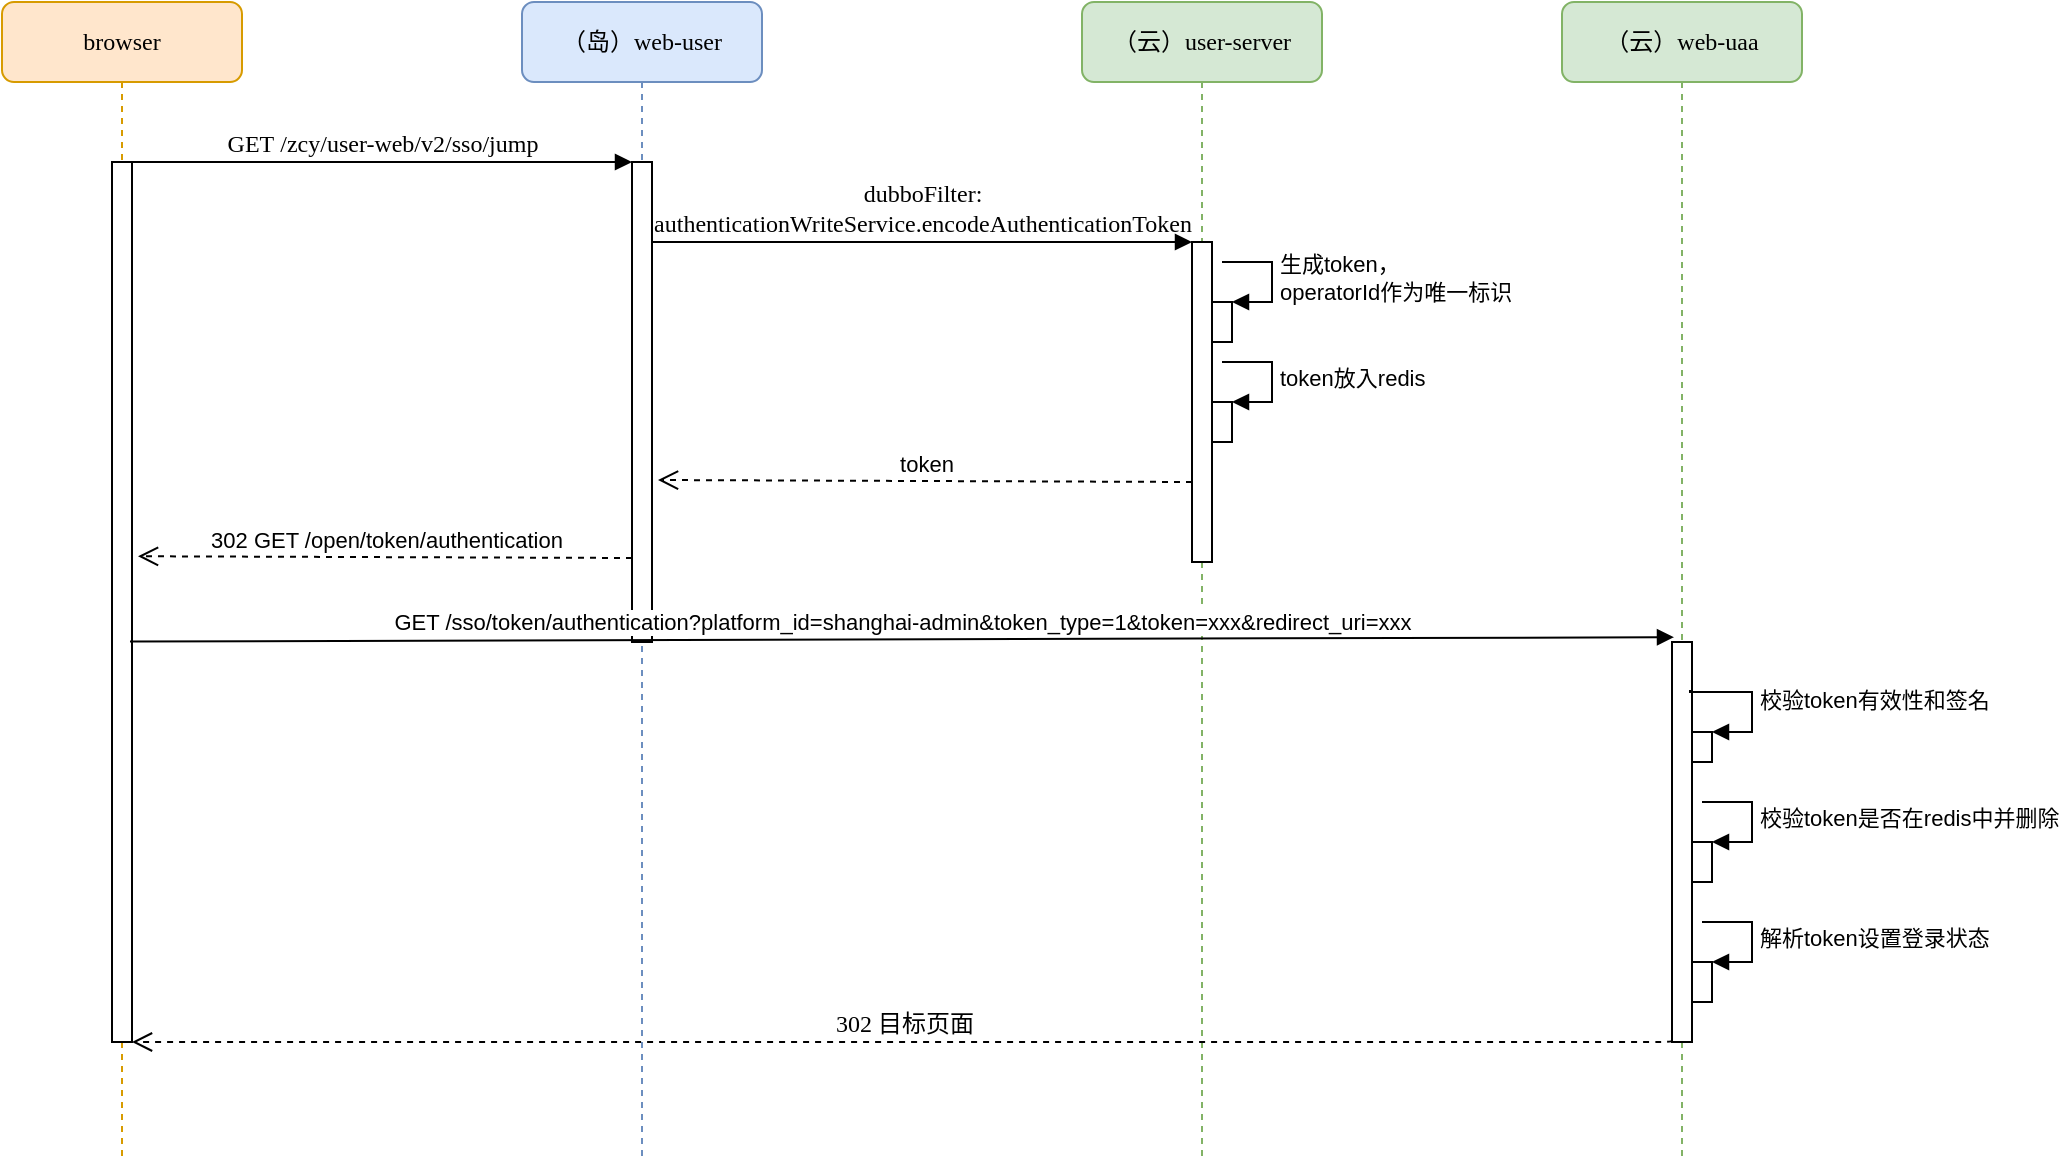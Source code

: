 <mxfile version="13.6.6" type="github">
  <diagram name="Page-1" id="13e1069c-82ec-6db2-03f1-153e76fe0fe0">
    <mxGraphModel dx="2526" dy="826" grid="1" gridSize="10" guides="1" tooltips="1" connect="1" arrows="1" fold="1" page="1" pageScale="1" pageWidth="1100" pageHeight="850" background="#ffffff" math="0" shadow="0">
      <root>
        <mxCell id="0" />
        <mxCell id="1" parent="0" />
        <mxCell id="7baba1c4bc27f4b0-2" value="（岛）web-user" style="shape=umlLifeline;perimeter=lifelinePerimeter;whiteSpace=wrap;html=1;container=1;collapsible=0;recursiveResize=0;outlineConnect=0;rounded=1;shadow=0;comic=0;labelBackgroundColor=none;strokeWidth=1;fontFamily=Verdana;fontSize=12;align=center;fillColor=#dae8fc;strokeColor=#6c8ebf;" parent="1" vertex="1">
          <mxGeometry x="240" y="80" width="120" height="580" as="geometry" />
        </mxCell>
        <mxCell id="7baba1c4bc27f4b0-10" value="" style="html=1;points=[];perimeter=orthogonalPerimeter;rounded=0;shadow=0;comic=0;labelBackgroundColor=none;strokeWidth=1;fontFamily=Verdana;fontSize=12;align=center;" parent="7baba1c4bc27f4b0-2" vertex="1">
          <mxGeometry x="55" y="80" width="10" height="240" as="geometry" />
        </mxCell>
        <mxCell id="7baba1c4bc27f4b0-3" value="（云）user-server" style="shape=umlLifeline;perimeter=lifelinePerimeter;whiteSpace=wrap;html=1;container=1;collapsible=0;recursiveResize=0;outlineConnect=0;rounded=1;shadow=0;comic=0;labelBackgroundColor=none;strokeWidth=1;fontFamily=Verdana;fontSize=12;align=center;fillColor=#d5e8d4;strokeColor=#82b366;" parent="1" vertex="1">
          <mxGeometry x="520" y="80" width="120" height="580" as="geometry" />
        </mxCell>
        <mxCell id="7baba1c4bc27f4b0-13" value="" style="html=1;points=[];perimeter=orthogonalPerimeter;rounded=0;shadow=0;comic=0;labelBackgroundColor=none;strokeWidth=1;fontFamily=Verdana;fontSize=12;align=center;" parent="7baba1c4bc27f4b0-3" vertex="1">
          <mxGeometry x="55" y="120" width="10" height="160" as="geometry" />
        </mxCell>
        <mxCell id="MJEvr3vYb1wuRWDBxQNQ-2" value="" style="html=1;points=[];perimeter=orthogonalPerimeter;" parent="7baba1c4bc27f4b0-3" vertex="1">
          <mxGeometry x="65" y="150" width="10" height="20" as="geometry" />
        </mxCell>
        <mxCell id="MJEvr3vYb1wuRWDBxQNQ-3" value="生成token，&lt;br&gt;operatorId作为唯一标识" style="edgeStyle=orthogonalEdgeStyle;html=1;align=left;spacingLeft=2;endArrow=block;rounded=0;entryX=1;entryY=0;" parent="7baba1c4bc27f4b0-3" target="MJEvr3vYb1wuRWDBxQNQ-2" edge="1">
          <mxGeometry relative="1" as="geometry">
            <mxPoint x="70" y="130" as="sourcePoint" />
            <Array as="points">
              <mxPoint x="95" y="130" />
            </Array>
          </mxGeometry>
        </mxCell>
        <mxCell id="MJEvr3vYb1wuRWDBxQNQ-4" value="" style="html=1;points=[];perimeter=orthogonalPerimeter;" parent="7baba1c4bc27f4b0-3" vertex="1">
          <mxGeometry x="65" y="200" width="10" height="20" as="geometry" />
        </mxCell>
        <mxCell id="MJEvr3vYb1wuRWDBxQNQ-5" value="token放入redis" style="edgeStyle=orthogonalEdgeStyle;html=1;align=left;spacingLeft=2;endArrow=block;rounded=0;entryX=1;entryY=0;" parent="7baba1c4bc27f4b0-3" target="MJEvr3vYb1wuRWDBxQNQ-4" edge="1">
          <mxGeometry relative="1" as="geometry">
            <mxPoint x="70" y="180" as="sourcePoint" />
            <Array as="points">
              <mxPoint x="95" y="180" />
            </Array>
          </mxGeometry>
        </mxCell>
        <mxCell id="7baba1c4bc27f4b0-4" value="（云）web-uaa" style="shape=umlLifeline;perimeter=lifelinePerimeter;whiteSpace=wrap;html=1;container=1;collapsible=0;recursiveResize=0;outlineConnect=0;rounded=1;shadow=0;comic=0;labelBackgroundColor=none;strokeWidth=1;fontFamily=Verdana;fontSize=12;align=center;fillColor=#d5e8d4;strokeColor=#82b366;" parent="1" vertex="1">
          <mxGeometry x="760" y="80" width="120" height="580" as="geometry" />
        </mxCell>
        <mxCell id="MJEvr3vYb1wuRWDBxQNQ-15" value="" style="html=1;points=[];perimeter=orthogonalPerimeter;" parent="7baba1c4bc27f4b0-4" vertex="1">
          <mxGeometry x="65" y="420" width="10" height="20" as="geometry" />
        </mxCell>
        <mxCell id="7baba1c4bc27f4b0-8" value="browser" style="shape=umlLifeline;perimeter=lifelinePerimeter;whiteSpace=wrap;html=1;container=1;collapsible=0;recursiveResize=0;outlineConnect=0;rounded=1;shadow=0;comic=0;labelBackgroundColor=none;strokeWidth=1;fontFamily=Verdana;fontSize=12;align=center;fillColor=#ffe6cc;strokeColor=#d79b00;" parent="1" vertex="1">
          <mxGeometry x="-20" y="80" width="120" height="580" as="geometry" />
        </mxCell>
        <mxCell id="7baba1c4bc27f4b0-9" value="" style="html=1;points=[];perimeter=orthogonalPerimeter;rounded=0;shadow=0;comic=0;labelBackgroundColor=none;strokeWidth=1;fontFamily=Verdana;fontSize=12;align=center;" parent="7baba1c4bc27f4b0-8" vertex="1">
          <mxGeometry x="55" y="80" width="10" height="440" as="geometry" />
        </mxCell>
        <mxCell id="7baba1c4bc27f4b0-30" value="302 目标页面" style="html=1;verticalAlign=bottom;endArrow=open;dashed=1;endSize=8;labelBackgroundColor=none;fontFamily=Verdana;fontSize=12;edgeStyle=elbowEdgeStyle;elbow=vertical;exitX=0;exitY=0.995;exitDx=0;exitDy=0;exitPerimeter=0;" parent="1" source="MJEvr3vYb1wuRWDBxQNQ-10" target="7baba1c4bc27f4b0-9" edge="1">
          <mxGeometry relative="1" as="geometry">
            <mxPoint x="800" y="626" as="targetPoint" />
            <Array as="points">
              <mxPoint x="570" y="600" />
            </Array>
            <mxPoint x="810" y="600" as="sourcePoint" />
          </mxGeometry>
        </mxCell>
        <mxCell id="7baba1c4bc27f4b0-11" value="GET&amp;nbsp;/zcy/user-web/v2/sso/jump" style="html=1;verticalAlign=bottom;endArrow=block;entryX=0;entryY=0;labelBackgroundColor=none;fontFamily=Verdana;fontSize=12;edgeStyle=elbowEdgeStyle;elbow=vertical;" parent="1" source="7baba1c4bc27f4b0-9" target="7baba1c4bc27f4b0-10" edge="1">
          <mxGeometry relative="1" as="geometry">
            <mxPoint x="220" y="190" as="sourcePoint" />
          </mxGeometry>
        </mxCell>
        <mxCell id="7baba1c4bc27f4b0-14" value="dubboFilter:&lt;br&gt;authenticationWriteService.encodeAuthenticationToken" style="html=1;verticalAlign=bottom;endArrow=block;entryX=0;entryY=0;labelBackgroundColor=none;fontFamily=Verdana;fontSize=12;edgeStyle=elbowEdgeStyle;elbow=vertical;" parent="1" source="7baba1c4bc27f4b0-10" target="7baba1c4bc27f4b0-13" edge="1">
          <mxGeometry relative="1" as="geometry">
            <mxPoint x="370" y="200" as="sourcePoint" />
          </mxGeometry>
        </mxCell>
        <mxCell id="MJEvr3vYb1wuRWDBxQNQ-8" value="token" style="html=1;verticalAlign=bottom;endArrow=open;dashed=1;endSize=8;exitX=0;exitY=0.75;exitDx=0;exitDy=0;exitPerimeter=0;" parent="1" source="7baba1c4bc27f4b0-13" edge="1">
          <mxGeometry relative="1" as="geometry">
            <mxPoint x="570" y="319" as="sourcePoint" />
            <mxPoint x="308" y="319" as="targetPoint" />
          </mxGeometry>
        </mxCell>
        <mxCell id="MJEvr3vYb1wuRWDBxQNQ-9" value="302 GET /open/token/authentication" style="html=1;verticalAlign=bottom;endArrow=open;dashed=1;endSize=8;exitX=0;exitY=0.825;exitDx=0;exitDy=0;exitPerimeter=0;entryX=1.3;entryY=0.448;entryDx=0;entryDy=0;entryPerimeter=0;" parent="1" source="7baba1c4bc27f4b0-10" target="7baba1c4bc27f4b0-9" edge="1">
          <mxGeometry relative="1" as="geometry">
            <mxPoint x="270" y="360" as="sourcePoint" />
            <mxPoint x="110" y="358" as="targetPoint" />
          </mxGeometry>
        </mxCell>
        <mxCell id="MJEvr3vYb1wuRWDBxQNQ-10" value="" style="html=1;points=[];perimeter=orthogonalPerimeter;" parent="1" vertex="1">
          <mxGeometry x="815" y="400" width="10" height="200" as="geometry" />
        </mxCell>
        <mxCell id="MJEvr3vYb1wuRWDBxQNQ-12" value="GET /sso/token/authentication?platform_id=shanghai-admin&amp;amp;token_type=1&amp;amp;token=xxx&amp;amp;redirect_uri=xxx" style="html=1;verticalAlign=bottom;endArrow=block;exitX=0.9;exitY=0.545;exitDx=0;exitDy=0;exitPerimeter=0;entryX=0.1;entryY=-0.012;entryDx=0;entryDy=0;entryPerimeter=0;" parent="1" source="7baba1c4bc27f4b0-9" target="MJEvr3vYb1wuRWDBxQNQ-10" edge="1">
          <mxGeometry width="80" relative="1" as="geometry">
            <mxPoint x="190" y="440" as="sourcePoint" />
            <mxPoint x="810" y="400" as="targetPoint" />
          </mxGeometry>
        </mxCell>
        <mxCell id="MJEvr3vYb1wuRWDBxQNQ-13" value="" style="html=1;points=[];perimeter=orthogonalPerimeter;" parent="1" vertex="1">
          <mxGeometry x="825" y="445" width="10" height="15" as="geometry" />
        </mxCell>
        <mxCell id="MJEvr3vYb1wuRWDBxQNQ-14" value="校验token有效性和签名" style="edgeStyle=orthogonalEdgeStyle;html=1;align=left;spacingLeft=2;endArrow=block;rounded=0;entryX=1;entryY=0;exitX=0.9;exitY=0.12;exitDx=0;exitDy=0;exitPerimeter=0;" parent="1" source="MJEvr3vYb1wuRWDBxQNQ-10" target="MJEvr3vYb1wuRWDBxQNQ-13" edge="1">
          <mxGeometry relative="1" as="geometry">
            <mxPoint x="830" y="425" as="sourcePoint" />
            <Array as="points">
              <mxPoint x="824" y="425" />
              <mxPoint x="855" y="425" />
              <mxPoint x="855" y="445" />
            </Array>
          </mxGeometry>
        </mxCell>
        <mxCell id="MJEvr3vYb1wuRWDBxQNQ-17" value="" style="html=1;points=[];perimeter=orthogonalPerimeter;" parent="1" vertex="1">
          <mxGeometry x="825" y="560" width="10" height="20" as="geometry" />
        </mxCell>
        <mxCell id="MJEvr3vYb1wuRWDBxQNQ-18" value="解析token设置登录状态" style="edgeStyle=orthogonalEdgeStyle;html=1;align=left;spacingLeft=2;endArrow=block;rounded=0;entryX=1;entryY=0;" parent="1" target="MJEvr3vYb1wuRWDBxQNQ-17" edge="1">
          <mxGeometry relative="1" as="geometry">
            <mxPoint x="830" y="540" as="sourcePoint" />
            <Array as="points">
              <mxPoint x="855" y="540" />
            </Array>
          </mxGeometry>
        </mxCell>
        <mxCell id="MJEvr3vYb1wuRWDBxQNQ-16" value="校验token是否在redis中并删除" style="edgeStyle=orthogonalEdgeStyle;html=1;align=left;spacingLeft=2;endArrow=block;rounded=0;entryX=1;entryY=0;" parent="1" target="MJEvr3vYb1wuRWDBxQNQ-15" edge="1">
          <mxGeometry relative="1" as="geometry">
            <mxPoint x="830" y="480" as="sourcePoint" />
            <Array as="points">
              <mxPoint x="855" y="480" />
              <mxPoint x="855" y="500" />
            </Array>
          </mxGeometry>
        </mxCell>
      </root>
    </mxGraphModel>
  </diagram>
</mxfile>
